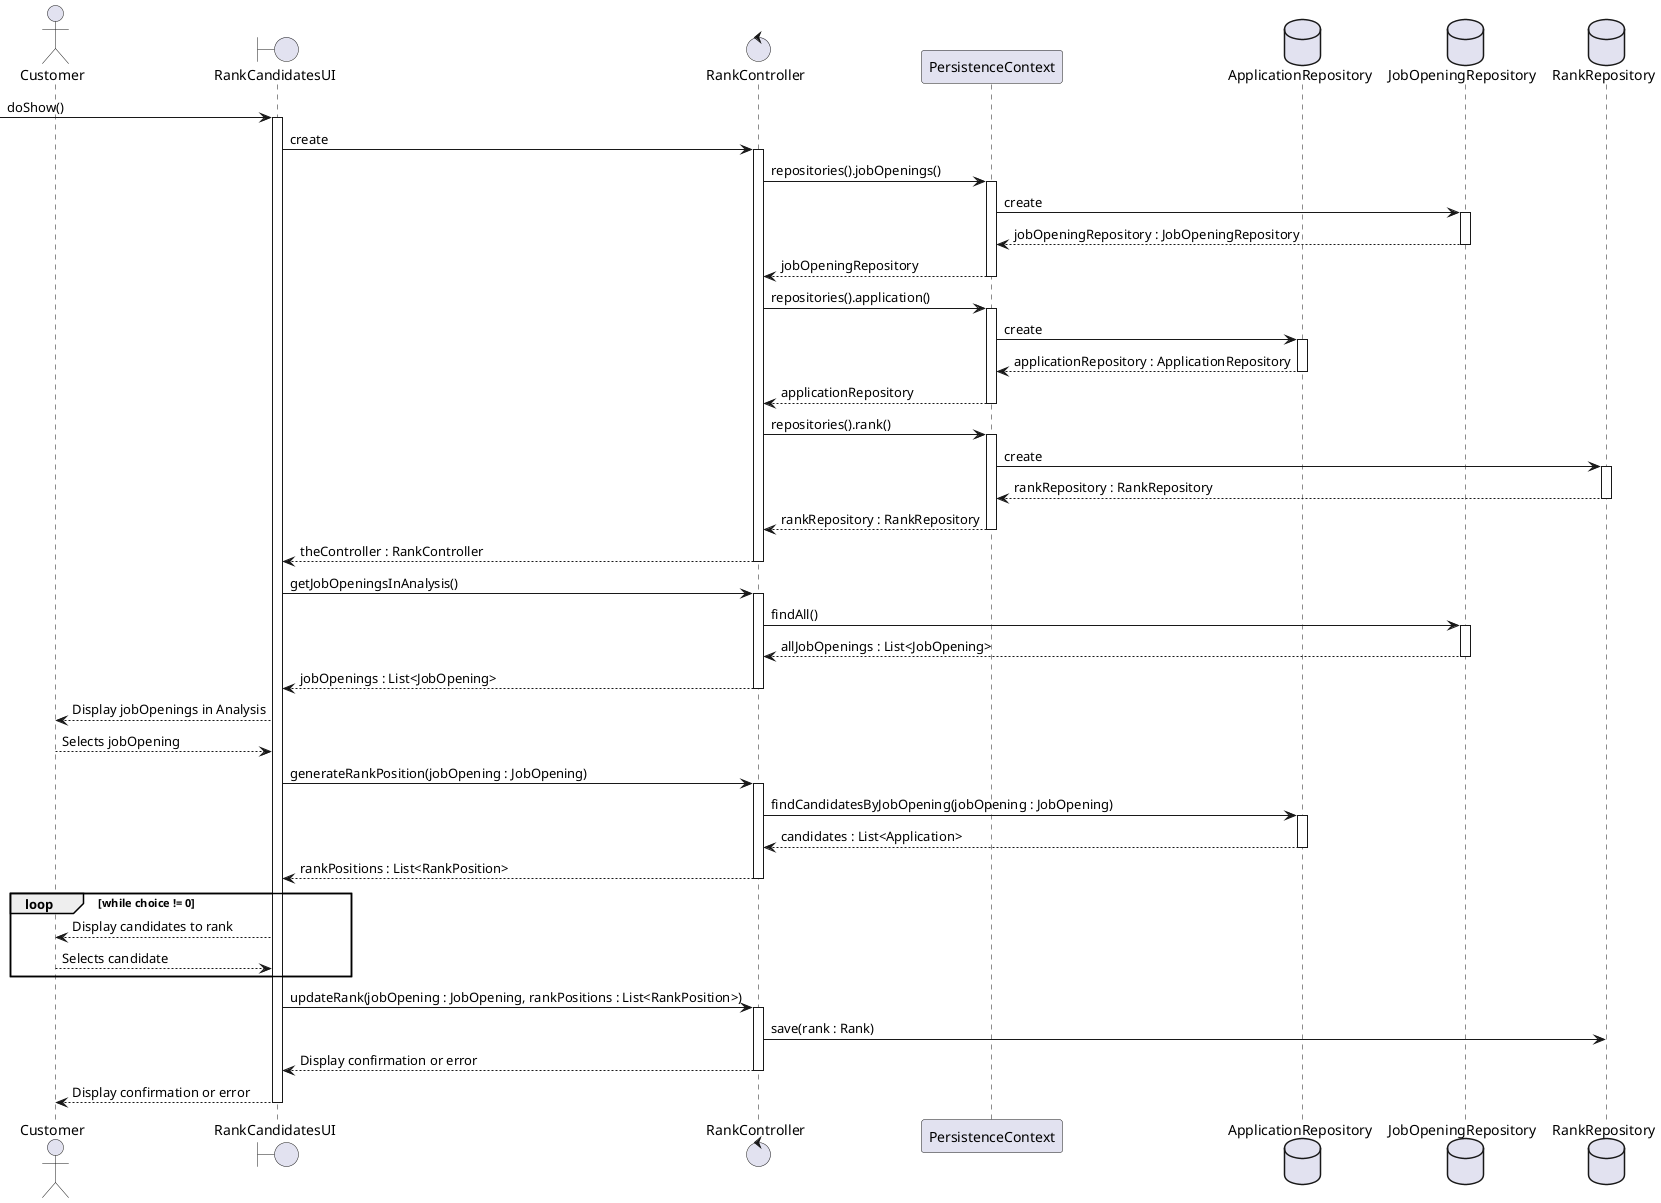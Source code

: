 @startuml SequenceDiagram
actor Customer
boundary RankCandidatesUI
control RankController
participant PersistenceContext
database ApplicationRepository
database JobOpeningRepository
database RankRepository

-> RankCandidatesUI: doShow()
activate RankCandidatesUI
RankCandidatesUI -> RankController: create
activate RankController
RankController -> PersistenceContext : repositories().jobOpenings()
activate PersistenceContext
PersistenceContext -> JobOpeningRepository : create
activate JobOpeningRepository
JobOpeningRepository --> PersistenceContext : jobOpeningRepository : JobOpeningRepository
deactivate JobOpeningRepository
PersistenceContext --> RankController : jobOpeningRepository
deactivate PersistenceContext
RankController -> PersistenceContext : repositories().application()
activate PersistenceContext
PersistenceContext -> ApplicationRepository : create
activate ApplicationRepository
ApplicationRepository --> PersistenceContext : applicationRepository : ApplicationRepository
deactivate ApplicationRepository
PersistenceContext --> RankController : applicationRepository
deactivate PersistenceContext
RankController -> PersistenceContext : repositories().rank()
activate PersistenceContext
PersistenceContext -> RankRepository : create
activate RankRepository
RankRepository --> PersistenceContext : rankRepository : RankRepository
deactivate RankRepository
PersistenceContext --> RankController : rankRepository : RankRepository
deactivate PersistenceContext
RankController --> RankCandidatesUI : theController : RankController
deactivate RankController
RankCandidatesUI -> RankController: getJobOpeningsInAnalysis()
activate RankController
RankController -> JobOpeningRepository : findAll()
activate JobOpeningRepository
JobOpeningRepository --> RankController : allJobOpenings : List<JobOpening>
deactivate JobOpeningRepository
RankController --> RankCandidatesUI: jobOpenings : List<JobOpening>
deactivate RankController
RankCandidatesUI --> Customer : Display jobOpenings in Analysis
Customer --> RankCandidatesUI : Selects jobOpening
RankCandidatesUI -> RankController: generateRankPosition(jobOpening : JobOpening)
activate RankController
RankController -> ApplicationRepository : findCandidatesByJobOpening(jobOpening : JobOpening)
activate ApplicationRepository
ApplicationRepository --> RankController : candidates : List<Application>
deactivate ApplicationRepository
RankController --> RankCandidatesUI : rankPositions : List<RankPosition>
deactivate RankController
loop while choice != 0
RankCandidatesUI --> Customer : Display candidates to rank
Customer --> RankCandidatesUI : Selects candidate
end
RankCandidatesUI -> RankController: updateRank(jobOpening : JobOpening, rankPositions : List<RankPosition>)
activate RankController
RankController -> RankRepository : save(rank : Rank)
RankController --> RankCandidatesUI : Display confirmation or error
deactivate RankController
RankCandidatesUI --> Customer : Display confirmation or error
deactivate RankCandidatesUI
@enduml